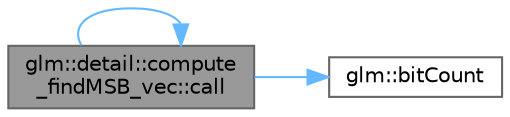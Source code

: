 digraph "glm::detail::compute_findMSB_vec::call"
{
 // LATEX_PDF_SIZE
  bgcolor="transparent";
  edge [fontname=Helvetica,fontsize=10,labelfontname=Helvetica,labelfontsize=10];
  node [fontname=Helvetica,fontsize=10,shape=box,height=0.2,width=0.4];
  rankdir="LR";
  Node1 [id="Node000001",label="glm::detail::compute\l_findMSB_vec::call",height=0.2,width=0.4,color="gray40", fillcolor="grey60", style="filled", fontcolor="black",tooltip=" "];
  Node1 -> Node2 [id="edge5_Node000001_Node000002",color="steelblue1",style="solid",tooltip=" "];
  Node2 [id="Node000002",label="glm::bitCount",height=0.2,width=0.4,color="grey40", fillcolor="white", style="filled",URL="$namespaceglm.html#a5e87ca2e2bc7f836767efecc0a1b0cdb",tooltip=" "];
  Node1 -> Node1 [id="edge6_Node000001_Node000001",color="steelblue1",style="solid",tooltip=" "];
}
